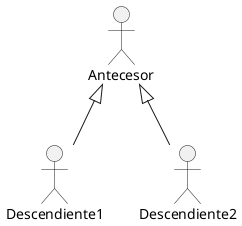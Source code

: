 @startuml
actor Antecesor as 1
actor Descendiente1 as 2
actor Descendiente2 as 3
1 <|-- 2
1 <|-- 3


@enduml